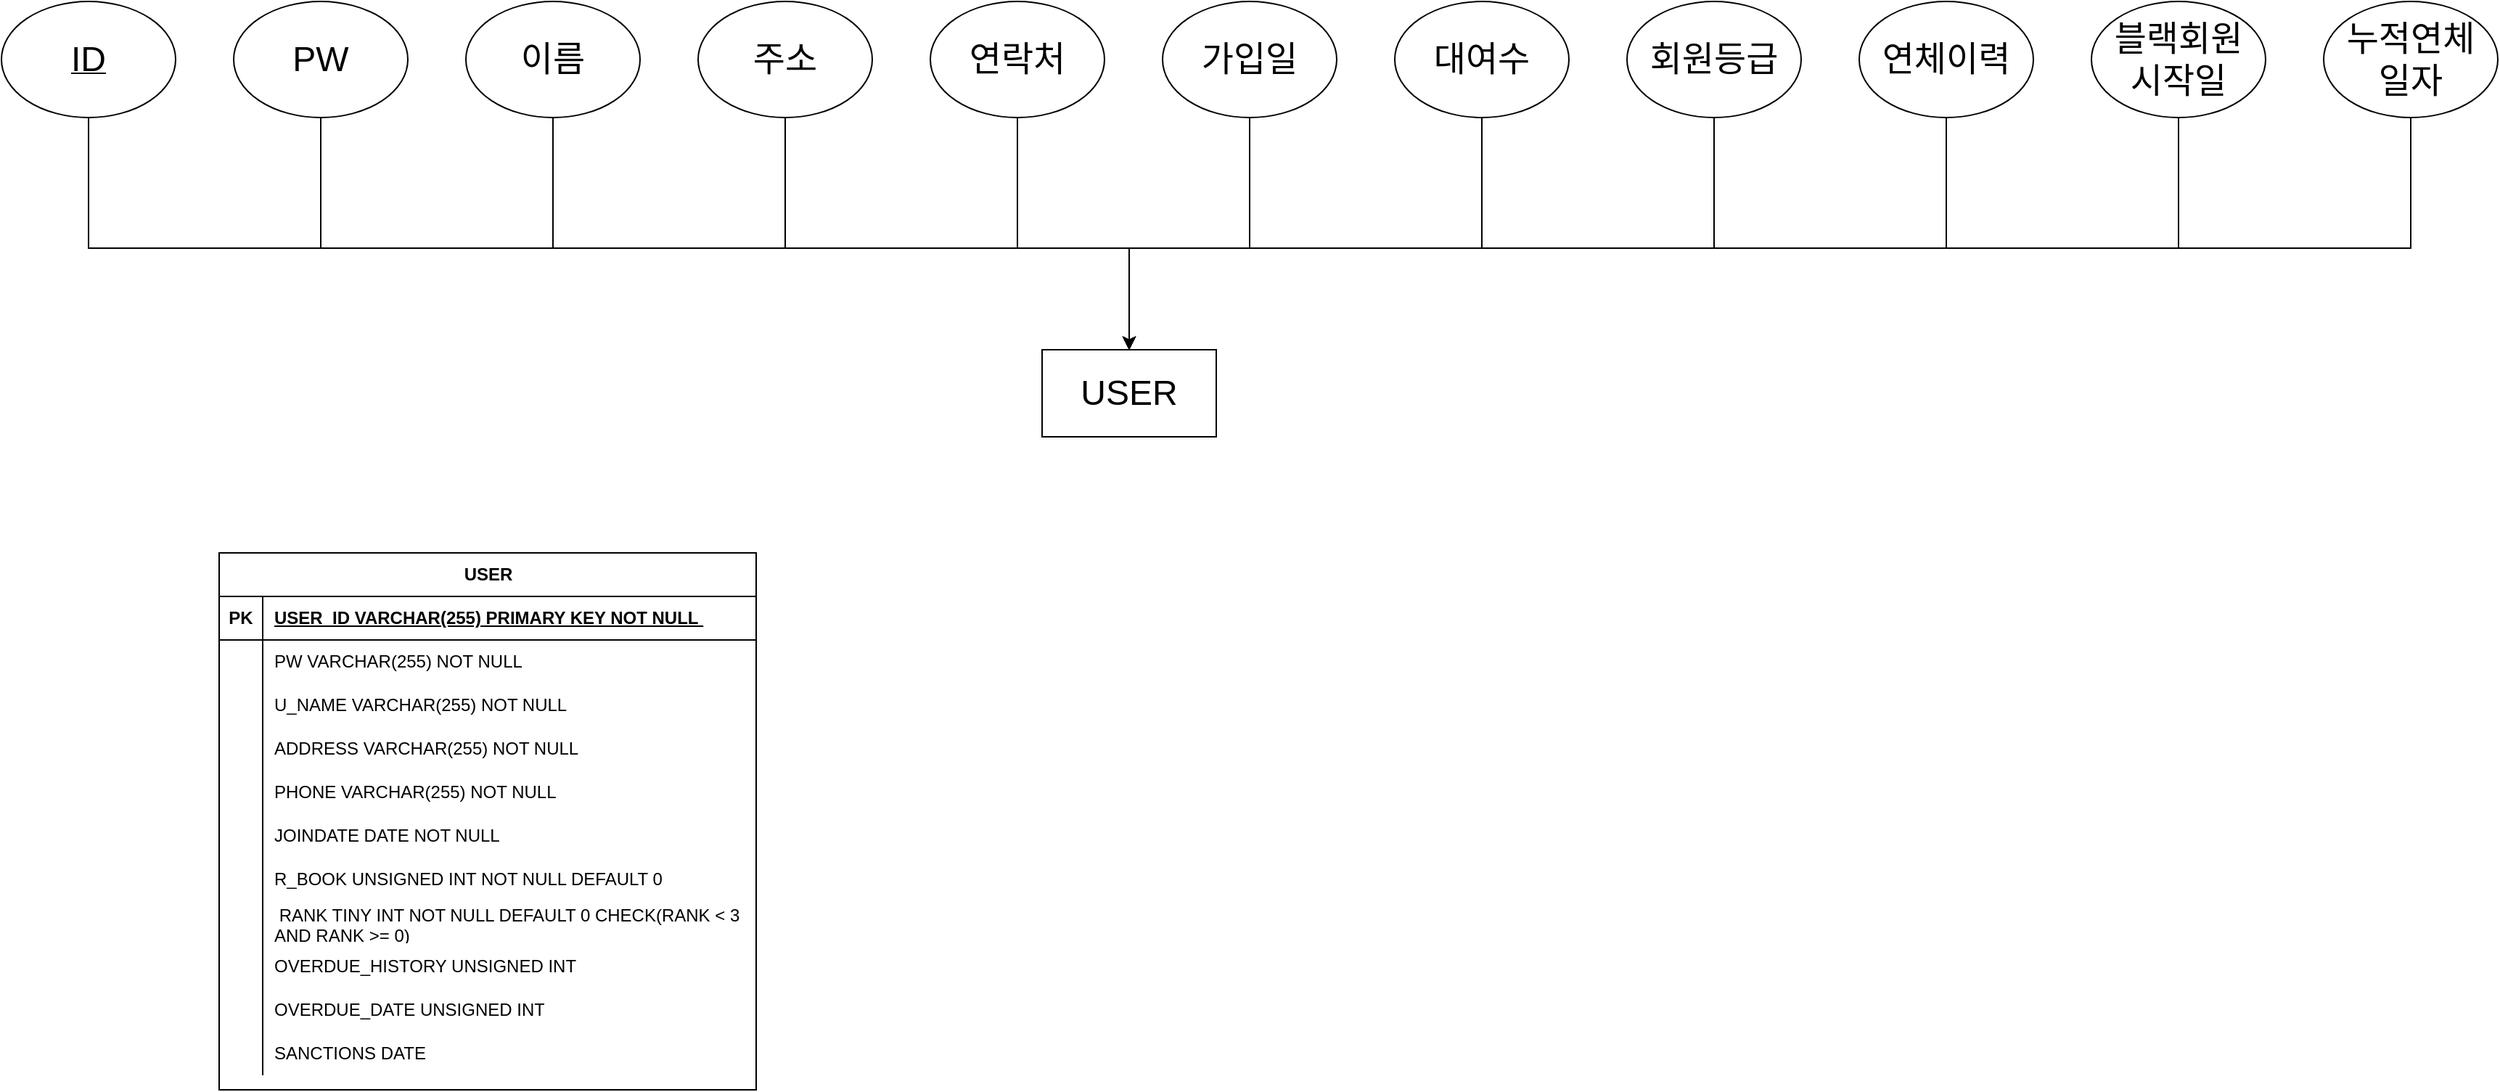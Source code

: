 <mxfile version="24.4.0" type="device">
  <diagram id="C5RBs43oDa-KdzZeNtuy" name="Page-1">
    <mxGraphModel dx="2714" dy="933" grid="1" gridSize="10" guides="1" tooltips="1" connect="1" arrows="1" fold="1" page="1" pageScale="1" pageWidth="827" pageHeight="1169" math="0" shadow="0">
      <root>
        <mxCell id="WIyWlLk6GJQsqaUBKTNV-0" />
        <mxCell id="WIyWlLk6GJQsqaUBKTNV-1" parent="WIyWlLk6GJQsqaUBKTNV-0" />
        <mxCell id="jh2xmLGtmhHBqXfB-kL6-0" value="&lt;font style=&quot;font-size: 24px;&quot;&gt;USER&lt;/font&gt;" style="rounded=0;whiteSpace=wrap;html=1;" parent="WIyWlLk6GJQsqaUBKTNV-1" vertex="1">
          <mxGeometry x="707" y="300" width="120" height="60" as="geometry" />
        </mxCell>
        <mxCell id="VuE8V5rIvuVXYyH9U4Nb-41" style="edgeStyle=orthogonalEdgeStyle;rounded=0;orthogonalLoop=1;jettySize=auto;html=1;" edge="1" parent="WIyWlLk6GJQsqaUBKTNV-1" source="jh2xmLGtmhHBqXfB-kL6-1" target="jh2xmLGtmhHBqXfB-kL6-0">
          <mxGeometry relative="1" as="geometry">
            <Array as="points">
              <mxPoint x="50" y="230" />
              <mxPoint x="767" y="230" />
            </Array>
          </mxGeometry>
        </mxCell>
        <mxCell id="jh2xmLGtmhHBqXfB-kL6-1" value="&lt;u&gt;&lt;font style=&quot;font-size: 24px;&quot;&gt;ID&lt;/font&gt;&lt;/u&gt;" style="ellipse;whiteSpace=wrap;html=1;" parent="WIyWlLk6GJQsqaUBKTNV-1" vertex="1">
          <mxGeometry x="-10" y="60" width="120" height="80" as="geometry" />
        </mxCell>
        <mxCell id="VuE8V5rIvuVXYyH9U4Nb-53" style="edgeStyle=orthogonalEdgeStyle;rounded=0;orthogonalLoop=1;jettySize=auto;html=1;" edge="1" parent="WIyWlLk6GJQsqaUBKTNV-1" source="jh2xmLGtmhHBqXfB-kL6-2" target="jh2xmLGtmhHBqXfB-kL6-0">
          <mxGeometry relative="1" as="geometry">
            <Array as="points">
              <mxPoint x="210" y="230" />
              <mxPoint x="767" y="230" />
            </Array>
          </mxGeometry>
        </mxCell>
        <mxCell id="jh2xmLGtmhHBqXfB-kL6-2" value="&lt;font style=&quot;font-size: 24px;&quot;&gt;PW&lt;/font&gt;" style="ellipse;whiteSpace=wrap;html=1;" parent="WIyWlLk6GJQsqaUBKTNV-1" vertex="1">
          <mxGeometry x="150" y="60" width="120" height="80" as="geometry" />
        </mxCell>
        <mxCell id="VuE8V5rIvuVXYyH9U4Nb-52" style="edgeStyle=orthogonalEdgeStyle;rounded=0;orthogonalLoop=1;jettySize=auto;html=1;" edge="1" parent="WIyWlLk6GJQsqaUBKTNV-1" source="jh2xmLGtmhHBqXfB-kL6-3" target="jh2xmLGtmhHBqXfB-kL6-0">
          <mxGeometry relative="1" as="geometry">
            <Array as="points">
              <mxPoint x="370" y="230" />
              <mxPoint x="767" y="230" />
            </Array>
          </mxGeometry>
        </mxCell>
        <mxCell id="jh2xmLGtmhHBqXfB-kL6-3" value="&lt;span style=&quot;font-size: 24px;&quot;&gt;이름&lt;/span&gt;" style="ellipse;whiteSpace=wrap;html=1;" parent="WIyWlLk6GJQsqaUBKTNV-1" vertex="1">
          <mxGeometry x="310" y="60" width="120" height="80" as="geometry" />
        </mxCell>
        <mxCell id="VuE8V5rIvuVXYyH9U4Nb-51" style="edgeStyle=orthogonalEdgeStyle;rounded=0;orthogonalLoop=1;jettySize=auto;html=1;" edge="1" parent="WIyWlLk6GJQsqaUBKTNV-1" source="jh2xmLGtmhHBqXfB-kL6-6" target="jh2xmLGtmhHBqXfB-kL6-0">
          <mxGeometry relative="1" as="geometry">
            <Array as="points">
              <mxPoint x="530" y="230" />
              <mxPoint x="767" y="230" />
            </Array>
          </mxGeometry>
        </mxCell>
        <mxCell id="jh2xmLGtmhHBqXfB-kL6-6" value="&lt;span style=&quot;font-size: 24px;&quot;&gt;주소&lt;/span&gt;" style="ellipse;whiteSpace=wrap;html=1;" parent="WIyWlLk6GJQsqaUBKTNV-1" vertex="1">
          <mxGeometry x="470" y="60" width="120" height="80" as="geometry" />
        </mxCell>
        <mxCell id="VuE8V5rIvuVXYyH9U4Nb-37" style="edgeStyle=orthogonalEdgeStyle;rounded=0;orthogonalLoop=1;jettySize=auto;html=1;" edge="1" parent="WIyWlLk6GJQsqaUBKTNV-1" source="jh2xmLGtmhHBqXfB-kL6-7" target="jh2xmLGtmhHBqXfB-kL6-0">
          <mxGeometry relative="1" as="geometry">
            <Array as="points">
              <mxPoint x="690" y="230" />
              <mxPoint x="767" y="230" />
            </Array>
          </mxGeometry>
        </mxCell>
        <mxCell id="jh2xmLGtmhHBqXfB-kL6-7" value="&lt;span style=&quot;font-size: 24px;&quot;&gt;연락처&lt;/span&gt;" style="ellipse;whiteSpace=wrap;html=1;" parent="WIyWlLk6GJQsqaUBKTNV-1" vertex="1">
          <mxGeometry x="630" y="60" width="120" height="80" as="geometry" />
        </mxCell>
        <mxCell id="VuE8V5rIvuVXYyH9U4Nb-45" style="edgeStyle=orthogonalEdgeStyle;rounded=0;orthogonalLoop=1;jettySize=auto;html=1;" edge="1" parent="WIyWlLk6GJQsqaUBKTNV-1" source="jh2xmLGtmhHBqXfB-kL6-8" target="jh2xmLGtmhHBqXfB-kL6-0">
          <mxGeometry relative="1" as="geometry">
            <Array as="points">
              <mxPoint x="850" y="230" />
              <mxPoint x="767" y="230" />
            </Array>
          </mxGeometry>
        </mxCell>
        <mxCell id="jh2xmLGtmhHBqXfB-kL6-8" value="&lt;span style=&quot;font-size: 24px;&quot;&gt;가입일&lt;/span&gt;" style="ellipse;whiteSpace=wrap;html=1;" parent="WIyWlLk6GJQsqaUBKTNV-1" vertex="1">
          <mxGeometry x="790" y="60" width="120" height="80" as="geometry" />
        </mxCell>
        <mxCell id="VuE8V5rIvuVXYyH9U4Nb-46" style="edgeStyle=orthogonalEdgeStyle;rounded=0;orthogonalLoop=1;jettySize=auto;html=1;" edge="1" parent="WIyWlLk6GJQsqaUBKTNV-1" source="jh2xmLGtmhHBqXfB-kL6-9" target="jh2xmLGtmhHBqXfB-kL6-0">
          <mxGeometry relative="1" as="geometry">
            <Array as="points">
              <mxPoint x="1010" y="230" />
              <mxPoint x="767" y="230" />
            </Array>
          </mxGeometry>
        </mxCell>
        <mxCell id="jh2xmLGtmhHBqXfB-kL6-9" value="&lt;span style=&quot;font-size: 24px;&quot;&gt;대여수&lt;/span&gt;" style="ellipse;whiteSpace=wrap;html=1;" parent="WIyWlLk6GJQsqaUBKTNV-1" vertex="1">
          <mxGeometry x="950" y="60" width="120" height="80" as="geometry" />
        </mxCell>
        <mxCell id="VuE8V5rIvuVXYyH9U4Nb-47" style="edgeStyle=orthogonalEdgeStyle;rounded=0;orthogonalLoop=1;jettySize=auto;html=1;" edge="1" parent="WIyWlLk6GJQsqaUBKTNV-1" source="jh2xmLGtmhHBqXfB-kL6-10" target="jh2xmLGtmhHBqXfB-kL6-0">
          <mxGeometry relative="1" as="geometry">
            <Array as="points">
              <mxPoint x="1170" y="230" />
              <mxPoint x="767" y="230" />
            </Array>
          </mxGeometry>
        </mxCell>
        <mxCell id="jh2xmLGtmhHBqXfB-kL6-10" value="&lt;span style=&quot;font-size: 24px;&quot;&gt;회원등급&lt;/span&gt;" style="ellipse;whiteSpace=wrap;html=1;" parent="WIyWlLk6GJQsqaUBKTNV-1" vertex="1">
          <mxGeometry x="1110" y="60" width="120" height="80" as="geometry" />
        </mxCell>
        <mxCell id="VuE8V5rIvuVXYyH9U4Nb-48" style="edgeStyle=orthogonalEdgeStyle;rounded=0;orthogonalLoop=1;jettySize=auto;html=1;" edge="1" parent="WIyWlLk6GJQsqaUBKTNV-1" source="jh2xmLGtmhHBqXfB-kL6-11" target="jh2xmLGtmhHBqXfB-kL6-0">
          <mxGeometry relative="1" as="geometry">
            <Array as="points">
              <mxPoint x="1330" y="230" />
              <mxPoint x="767" y="230" />
            </Array>
          </mxGeometry>
        </mxCell>
        <mxCell id="jh2xmLGtmhHBqXfB-kL6-11" value="&lt;span style=&quot;font-size: 24px;&quot;&gt;연체이력&lt;/span&gt;" style="ellipse;whiteSpace=wrap;html=1;" parent="WIyWlLk6GJQsqaUBKTNV-1" vertex="1">
          <mxGeometry x="1270" y="60" width="120" height="80" as="geometry" />
        </mxCell>
        <mxCell id="VuE8V5rIvuVXYyH9U4Nb-49" style="edgeStyle=orthogonalEdgeStyle;rounded=0;orthogonalLoop=1;jettySize=auto;html=1;" edge="1" parent="WIyWlLk6GJQsqaUBKTNV-1" source="jh2xmLGtmhHBqXfB-kL6-12" target="jh2xmLGtmhHBqXfB-kL6-0">
          <mxGeometry relative="1" as="geometry">
            <Array as="points">
              <mxPoint x="1490" y="230" />
              <mxPoint x="767" y="230" />
            </Array>
          </mxGeometry>
        </mxCell>
        <mxCell id="jh2xmLGtmhHBqXfB-kL6-12" value="&lt;span style=&quot;font-size: 24px;&quot;&gt;블랙회원&lt;/span&gt;&lt;div&gt;&lt;span style=&quot;font-size: 24px;&quot;&gt;시작일&lt;/span&gt;&lt;/div&gt;" style="ellipse;whiteSpace=wrap;html=1;" parent="WIyWlLk6GJQsqaUBKTNV-1" vertex="1">
          <mxGeometry x="1430" y="60" width="120" height="80" as="geometry" />
        </mxCell>
        <mxCell id="VuE8V5rIvuVXYyH9U4Nb-50" style="edgeStyle=orthogonalEdgeStyle;rounded=0;orthogonalLoop=1;jettySize=auto;html=1;" edge="1" parent="WIyWlLk6GJQsqaUBKTNV-1" source="jh2xmLGtmhHBqXfB-kL6-27" target="jh2xmLGtmhHBqXfB-kL6-0">
          <mxGeometry relative="1" as="geometry">
            <Array as="points">
              <mxPoint x="1650" y="230" />
              <mxPoint x="767" y="230" />
            </Array>
          </mxGeometry>
        </mxCell>
        <mxCell id="jh2xmLGtmhHBqXfB-kL6-27" value="&lt;span style=&quot;font-size: 24px;&quot;&gt;누적연체&lt;/span&gt;&lt;div&gt;&lt;span style=&quot;font-size: 24px;&quot;&gt;일자&lt;/span&gt;&lt;/div&gt;" style="ellipse;whiteSpace=wrap;html=1;" parent="WIyWlLk6GJQsqaUBKTNV-1" vertex="1">
          <mxGeometry x="1590" y="60" width="120" height="80" as="geometry" />
        </mxCell>
        <mxCell id="VuE8V5rIvuVXYyH9U4Nb-0" value="USER" style="shape=table;startSize=30;container=1;collapsible=1;childLayout=tableLayout;fixedRows=1;rowLines=0;fontStyle=1;align=center;resizeLast=1;html=1;" vertex="1" parent="WIyWlLk6GJQsqaUBKTNV-1">
          <mxGeometry x="140" y="440" width="370" height="370" as="geometry" />
        </mxCell>
        <mxCell id="VuE8V5rIvuVXYyH9U4Nb-1" value="" style="shape=tableRow;horizontal=0;startSize=0;swimlaneHead=0;swimlaneBody=0;fillColor=none;collapsible=0;dropTarget=0;points=[[0,0.5],[1,0.5]];portConstraint=eastwest;top=0;left=0;right=0;bottom=1;" vertex="1" parent="VuE8V5rIvuVXYyH9U4Nb-0">
          <mxGeometry y="30" width="370" height="30" as="geometry" />
        </mxCell>
        <mxCell id="VuE8V5rIvuVXYyH9U4Nb-2" value="PK" style="shape=partialRectangle;connectable=0;fillColor=none;top=0;left=0;bottom=0;right=0;fontStyle=1;overflow=hidden;whiteSpace=wrap;html=1;" vertex="1" parent="VuE8V5rIvuVXYyH9U4Nb-1">
          <mxGeometry width="30" height="30" as="geometry">
            <mxRectangle width="30" height="30" as="alternateBounds" />
          </mxGeometry>
        </mxCell>
        <mxCell id="VuE8V5rIvuVXYyH9U4Nb-3" value="USER_ID VARCHAR(255) PRIMARY KEY NOT NULL&amp;nbsp;" style="shape=partialRectangle;connectable=0;fillColor=none;top=0;left=0;bottom=0;right=0;align=left;spacingLeft=6;fontStyle=5;overflow=hidden;whiteSpace=wrap;html=1;" vertex="1" parent="VuE8V5rIvuVXYyH9U4Nb-1">
          <mxGeometry x="30" width="340" height="30" as="geometry">
            <mxRectangle width="340" height="30" as="alternateBounds" />
          </mxGeometry>
        </mxCell>
        <mxCell id="VuE8V5rIvuVXYyH9U4Nb-4" value="" style="shape=tableRow;horizontal=0;startSize=0;swimlaneHead=0;swimlaneBody=0;fillColor=none;collapsible=0;dropTarget=0;points=[[0,0.5],[1,0.5]];portConstraint=eastwest;top=0;left=0;right=0;bottom=0;" vertex="1" parent="VuE8V5rIvuVXYyH9U4Nb-0">
          <mxGeometry y="60" width="370" height="30" as="geometry" />
        </mxCell>
        <mxCell id="VuE8V5rIvuVXYyH9U4Nb-5" value="" style="shape=partialRectangle;connectable=0;fillColor=none;top=0;left=0;bottom=0;right=0;editable=1;overflow=hidden;whiteSpace=wrap;html=1;" vertex="1" parent="VuE8V5rIvuVXYyH9U4Nb-4">
          <mxGeometry width="30" height="30" as="geometry">
            <mxRectangle width="30" height="30" as="alternateBounds" />
          </mxGeometry>
        </mxCell>
        <mxCell id="VuE8V5rIvuVXYyH9U4Nb-6" value="PW VARCHAR(255) NOT NULL" style="shape=partialRectangle;connectable=0;fillColor=none;top=0;left=0;bottom=0;right=0;align=left;spacingLeft=6;overflow=hidden;whiteSpace=wrap;html=1;" vertex="1" parent="VuE8V5rIvuVXYyH9U4Nb-4">
          <mxGeometry x="30" width="340" height="30" as="geometry">
            <mxRectangle width="340" height="30" as="alternateBounds" />
          </mxGeometry>
        </mxCell>
        <mxCell id="VuE8V5rIvuVXYyH9U4Nb-7" value="" style="shape=tableRow;horizontal=0;startSize=0;swimlaneHead=0;swimlaneBody=0;fillColor=none;collapsible=0;dropTarget=0;points=[[0,0.5],[1,0.5]];portConstraint=eastwest;top=0;left=0;right=0;bottom=0;" vertex="1" parent="VuE8V5rIvuVXYyH9U4Nb-0">
          <mxGeometry y="90" width="370" height="30" as="geometry" />
        </mxCell>
        <mxCell id="VuE8V5rIvuVXYyH9U4Nb-8" value="" style="shape=partialRectangle;connectable=0;fillColor=none;top=0;left=0;bottom=0;right=0;editable=1;overflow=hidden;whiteSpace=wrap;html=1;" vertex="1" parent="VuE8V5rIvuVXYyH9U4Nb-7">
          <mxGeometry width="30" height="30" as="geometry">
            <mxRectangle width="30" height="30" as="alternateBounds" />
          </mxGeometry>
        </mxCell>
        <mxCell id="VuE8V5rIvuVXYyH9U4Nb-9" value="U_NAME VARCHAR(255) NOT NULL" style="shape=partialRectangle;connectable=0;fillColor=none;top=0;left=0;bottom=0;right=0;align=left;spacingLeft=6;overflow=hidden;whiteSpace=wrap;html=1;" vertex="1" parent="VuE8V5rIvuVXYyH9U4Nb-7">
          <mxGeometry x="30" width="340" height="30" as="geometry">
            <mxRectangle width="340" height="30" as="alternateBounds" />
          </mxGeometry>
        </mxCell>
        <mxCell id="VuE8V5rIvuVXYyH9U4Nb-13" value="" style="shape=tableRow;horizontal=0;startSize=0;swimlaneHead=0;swimlaneBody=0;fillColor=none;collapsible=0;dropTarget=0;points=[[0,0.5],[1,0.5]];portConstraint=eastwest;top=0;left=0;right=0;bottom=0;" vertex="1" parent="VuE8V5rIvuVXYyH9U4Nb-0">
          <mxGeometry y="120" width="370" height="30" as="geometry" />
        </mxCell>
        <mxCell id="VuE8V5rIvuVXYyH9U4Nb-14" value="" style="shape=partialRectangle;connectable=0;fillColor=none;top=0;left=0;bottom=0;right=0;editable=1;overflow=hidden;whiteSpace=wrap;html=1;" vertex="1" parent="VuE8V5rIvuVXYyH9U4Nb-13">
          <mxGeometry width="30" height="30" as="geometry">
            <mxRectangle width="30" height="30" as="alternateBounds" />
          </mxGeometry>
        </mxCell>
        <mxCell id="VuE8V5rIvuVXYyH9U4Nb-15" value="ADDRESS VARCHAR(255) NOT NULL" style="shape=partialRectangle;connectable=0;fillColor=none;top=0;left=0;bottom=0;right=0;align=left;spacingLeft=6;overflow=hidden;whiteSpace=wrap;html=1;" vertex="1" parent="VuE8V5rIvuVXYyH9U4Nb-13">
          <mxGeometry x="30" width="340" height="30" as="geometry">
            <mxRectangle width="340" height="30" as="alternateBounds" />
          </mxGeometry>
        </mxCell>
        <mxCell id="VuE8V5rIvuVXYyH9U4Nb-16" value="" style="shape=tableRow;horizontal=0;startSize=0;swimlaneHead=0;swimlaneBody=0;fillColor=none;collapsible=0;dropTarget=0;points=[[0,0.5],[1,0.5]];portConstraint=eastwest;top=0;left=0;right=0;bottom=0;" vertex="1" parent="VuE8V5rIvuVXYyH9U4Nb-0">
          <mxGeometry y="150" width="370" height="30" as="geometry" />
        </mxCell>
        <mxCell id="VuE8V5rIvuVXYyH9U4Nb-17" value="" style="shape=partialRectangle;connectable=0;fillColor=none;top=0;left=0;bottom=0;right=0;editable=1;overflow=hidden;whiteSpace=wrap;html=1;" vertex="1" parent="VuE8V5rIvuVXYyH9U4Nb-16">
          <mxGeometry width="30" height="30" as="geometry">
            <mxRectangle width="30" height="30" as="alternateBounds" />
          </mxGeometry>
        </mxCell>
        <mxCell id="VuE8V5rIvuVXYyH9U4Nb-18" value="PHONE VARCHAR(255) NOT NULL" style="shape=partialRectangle;connectable=0;fillColor=none;top=0;left=0;bottom=0;right=0;align=left;spacingLeft=6;overflow=hidden;whiteSpace=wrap;html=1;" vertex="1" parent="VuE8V5rIvuVXYyH9U4Nb-16">
          <mxGeometry x="30" width="340" height="30" as="geometry">
            <mxRectangle width="340" height="30" as="alternateBounds" />
          </mxGeometry>
        </mxCell>
        <mxCell id="VuE8V5rIvuVXYyH9U4Nb-19" value="" style="shape=tableRow;horizontal=0;startSize=0;swimlaneHead=0;swimlaneBody=0;fillColor=none;collapsible=0;dropTarget=0;points=[[0,0.5],[1,0.5]];portConstraint=eastwest;top=0;left=0;right=0;bottom=0;" vertex="1" parent="VuE8V5rIvuVXYyH9U4Nb-0">
          <mxGeometry y="180" width="370" height="30" as="geometry" />
        </mxCell>
        <mxCell id="VuE8V5rIvuVXYyH9U4Nb-20" value="" style="shape=partialRectangle;connectable=0;fillColor=none;top=0;left=0;bottom=0;right=0;editable=1;overflow=hidden;whiteSpace=wrap;html=1;" vertex="1" parent="VuE8V5rIvuVXYyH9U4Nb-19">
          <mxGeometry width="30" height="30" as="geometry">
            <mxRectangle width="30" height="30" as="alternateBounds" />
          </mxGeometry>
        </mxCell>
        <mxCell id="VuE8V5rIvuVXYyH9U4Nb-21" value="JOINDATE DATE NOT NULL&amp;nbsp;" style="shape=partialRectangle;connectable=0;fillColor=none;top=0;left=0;bottom=0;right=0;align=left;spacingLeft=6;overflow=hidden;whiteSpace=wrap;html=1;" vertex="1" parent="VuE8V5rIvuVXYyH9U4Nb-19">
          <mxGeometry x="30" width="340" height="30" as="geometry">
            <mxRectangle width="340" height="30" as="alternateBounds" />
          </mxGeometry>
        </mxCell>
        <mxCell id="VuE8V5rIvuVXYyH9U4Nb-25" value="" style="shape=tableRow;horizontal=0;startSize=0;swimlaneHead=0;swimlaneBody=0;fillColor=none;collapsible=0;dropTarget=0;points=[[0,0.5],[1,0.5]];portConstraint=eastwest;top=0;left=0;right=0;bottom=0;" vertex="1" parent="VuE8V5rIvuVXYyH9U4Nb-0">
          <mxGeometry y="210" width="370" height="30" as="geometry" />
        </mxCell>
        <mxCell id="VuE8V5rIvuVXYyH9U4Nb-26" value="" style="shape=partialRectangle;connectable=0;fillColor=none;top=0;left=0;bottom=0;right=0;editable=1;overflow=hidden;whiteSpace=wrap;html=1;" vertex="1" parent="VuE8V5rIvuVXYyH9U4Nb-25">
          <mxGeometry width="30" height="30" as="geometry">
            <mxRectangle width="30" height="30" as="alternateBounds" />
          </mxGeometry>
        </mxCell>
        <mxCell id="VuE8V5rIvuVXYyH9U4Nb-27" value="R_BOOK UNSIGNED INT NOT NULL DEFAULT 0" style="shape=partialRectangle;connectable=0;fillColor=none;top=0;left=0;bottom=0;right=0;align=left;spacingLeft=6;overflow=hidden;whiteSpace=wrap;html=1;" vertex="1" parent="VuE8V5rIvuVXYyH9U4Nb-25">
          <mxGeometry x="30" width="340" height="30" as="geometry">
            <mxRectangle width="340" height="30" as="alternateBounds" />
          </mxGeometry>
        </mxCell>
        <mxCell id="VuE8V5rIvuVXYyH9U4Nb-28" value="" style="shape=tableRow;horizontal=0;startSize=0;swimlaneHead=0;swimlaneBody=0;fillColor=none;collapsible=0;dropTarget=0;points=[[0,0.5],[1,0.5]];portConstraint=eastwest;top=0;left=0;right=0;bottom=0;" vertex="1" parent="VuE8V5rIvuVXYyH9U4Nb-0">
          <mxGeometry y="240" width="370" height="30" as="geometry" />
        </mxCell>
        <mxCell id="VuE8V5rIvuVXYyH9U4Nb-29" value="" style="shape=partialRectangle;connectable=0;fillColor=none;top=0;left=0;bottom=0;right=0;editable=1;overflow=hidden;whiteSpace=wrap;html=1;" vertex="1" parent="VuE8V5rIvuVXYyH9U4Nb-28">
          <mxGeometry width="30" height="30" as="geometry">
            <mxRectangle width="30" height="30" as="alternateBounds" />
          </mxGeometry>
        </mxCell>
        <mxCell id="VuE8V5rIvuVXYyH9U4Nb-30" value="&amp;nbsp;RANK TINY INT NOT NULL DEFAULT 0 CHECK(RANK &amp;lt; 3 AND RANK &amp;gt;= 0)" style="shape=partialRectangle;connectable=0;fillColor=none;top=0;left=0;bottom=0;right=0;align=left;spacingLeft=6;overflow=hidden;whiteSpace=wrap;html=1;" vertex="1" parent="VuE8V5rIvuVXYyH9U4Nb-28">
          <mxGeometry x="30" width="340" height="30" as="geometry">
            <mxRectangle width="340" height="30" as="alternateBounds" />
          </mxGeometry>
        </mxCell>
        <mxCell id="VuE8V5rIvuVXYyH9U4Nb-31" value="" style="shape=tableRow;horizontal=0;startSize=0;swimlaneHead=0;swimlaneBody=0;fillColor=none;collapsible=0;dropTarget=0;points=[[0,0.5],[1,0.5]];portConstraint=eastwest;top=0;left=0;right=0;bottom=0;" vertex="1" parent="VuE8V5rIvuVXYyH9U4Nb-0">
          <mxGeometry y="270" width="370" height="30" as="geometry" />
        </mxCell>
        <mxCell id="VuE8V5rIvuVXYyH9U4Nb-32" value="" style="shape=partialRectangle;connectable=0;fillColor=none;top=0;left=0;bottom=0;right=0;editable=1;overflow=hidden;whiteSpace=wrap;html=1;" vertex="1" parent="VuE8V5rIvuVXYyH9U4Nb-31">
          <mxGeometry width="30" height="30" as="geometry">
            <mxRectangle width="30" height="30" as="alternateBounds" />
          </mxGeometry>
        </mxCell>
        <mxCell id="VuE8V5rIvuVXYyH9U4Nb-33" value="OVERDUE_HISTORY UNSIGNED INT" style="shape=partialRectangle;connectable=0;fillColor=none;top=0;left=0;bottom=0;right=0;align=left;spacingLeft=6;overflow=hidden;whiteSpace=wrap;html=1;" vertex="1" parent="VuE8V5rIvuVXYyH9U4Nb-31">
          <mxGeometry x="30" width="340" height="30" as="geometry">
            <mxRectangle width="340" height="30" as="alternateBounds" />
          </mxGeometry>
        </mxCell>
        <mxCell id="VuE8V5rIvuVXYyH9U4Nb-34" value="" style="shape=tableRow;horizontal=0;startSize=0;swimlaneHead=0;swimlaneBody=0;fillColor=none;collapsible=0;dropTarget=0;points=[[0,0.5],[1,0.5]];portConstraint=eastwest;top=0;left=0;right=0;bottom=0;" vertex="1" parent="VuE8V5rIvuVXYyH9U4Nb-0">
          <mxGeometry y="300" width="370" height="30" as="geometry" />
        </mxCell>
        <mxCell id="VuE8V5rIvuVXYyH9U4Nb-35" value="" style="shape=partialRectangle;connectable=0;fillColor=none;top=0;left=0;bottom=0;right=0;editable=1;overflow=hidden;whiteSpace=wrap;html=1;" vertex="1" parent="VuE8V5rIvuVXYyH9U4Nb-34">
          <mxGeometry width="30" height="30" as="geometry">
            <mxRectangle width="30" height="30" as="alternateBounds" />
          </mxGeometry>
        </mxCell>
        <mxCell id="VuE8V5rIvuVXYyH9U4Nb-36" value="OVERDUE_DATE UNSIGNED INT" style="shape=partialRectangle;connectable=0;fillColor=none;top=0;left=0;bottom=0;right=0;align=left;spacingLeft=6;overflow=hidden;whiteSpace=wrap;html=1;" vertex="1" parent="VuE8V5rIvuVXYyH9U4Nb-34">
          <mxGeometry x="30" width="340" height="30" as="geometry">
            <mxRectangle width="340" height="30" as="alternateBounds" />
          </mxGeometry>
        </mxCell>
        <mxCell id="VuE8V5rIvuVXYyH9U4Nb-10" value="" style="shape=tableRow;horizontal=0;startSize=0;swimlaneHead=0;swimlaneBody=0;fillColor=none;collapsible=0;dropTarget=0;points=[[0,0.5],[1,0.5]];portConstraint=eastwest;top=0;left=0;right=0;bottom=0;" vertex="1" parent="VuE8V5rIvuVXYyH9U4Nb-0">
          <mxGeometry y="330" width="370" height="30" as="geometry" />
        </mxCell>
        <mxCell id="VuE8V5rIvuVXYyH9U4Nb-11" value="" style="shape=partialRectangle;connectable=0;fillColor=none;top=0;left=0;bottom=0;right=0;editable=1;overflow=hidden;whiteSpace=wrap;html=1;" vertex="1" parent="VuE8V5rIvuVXYyH9U4Nb-10">
          <mxGeometry width="30" height="30" as="geometry">
            <mxRectangle width="30" height="30" as="alternateBounds" />
          </mxGeometry>
        </mxCell>
        <mxCell id="VuE8V5rIvuVXYyH9U4Nb-12" value="SANCTIONS DATE&amp;nbsp;" style="shape=partialRectangle;connectable=0;fillColor=none;top=0;left=0;bottom=0;right=0;align=left;spacingLeft=6;overflow=hidden;whiteSpace=wrap;html=1;" vertex="1" parent="VuE8V5rIvuVXYyH9U4Nb-10">
          <mxGeometry x="30" width="340" height="30" as="geometry">
            <mxRectangle width="340" height="30" as="alternateBounds" />
          </mxGeometry>
        </mxCell>
      </root>
    </mxGraphModel>
  </diagram>
</mxfile>

